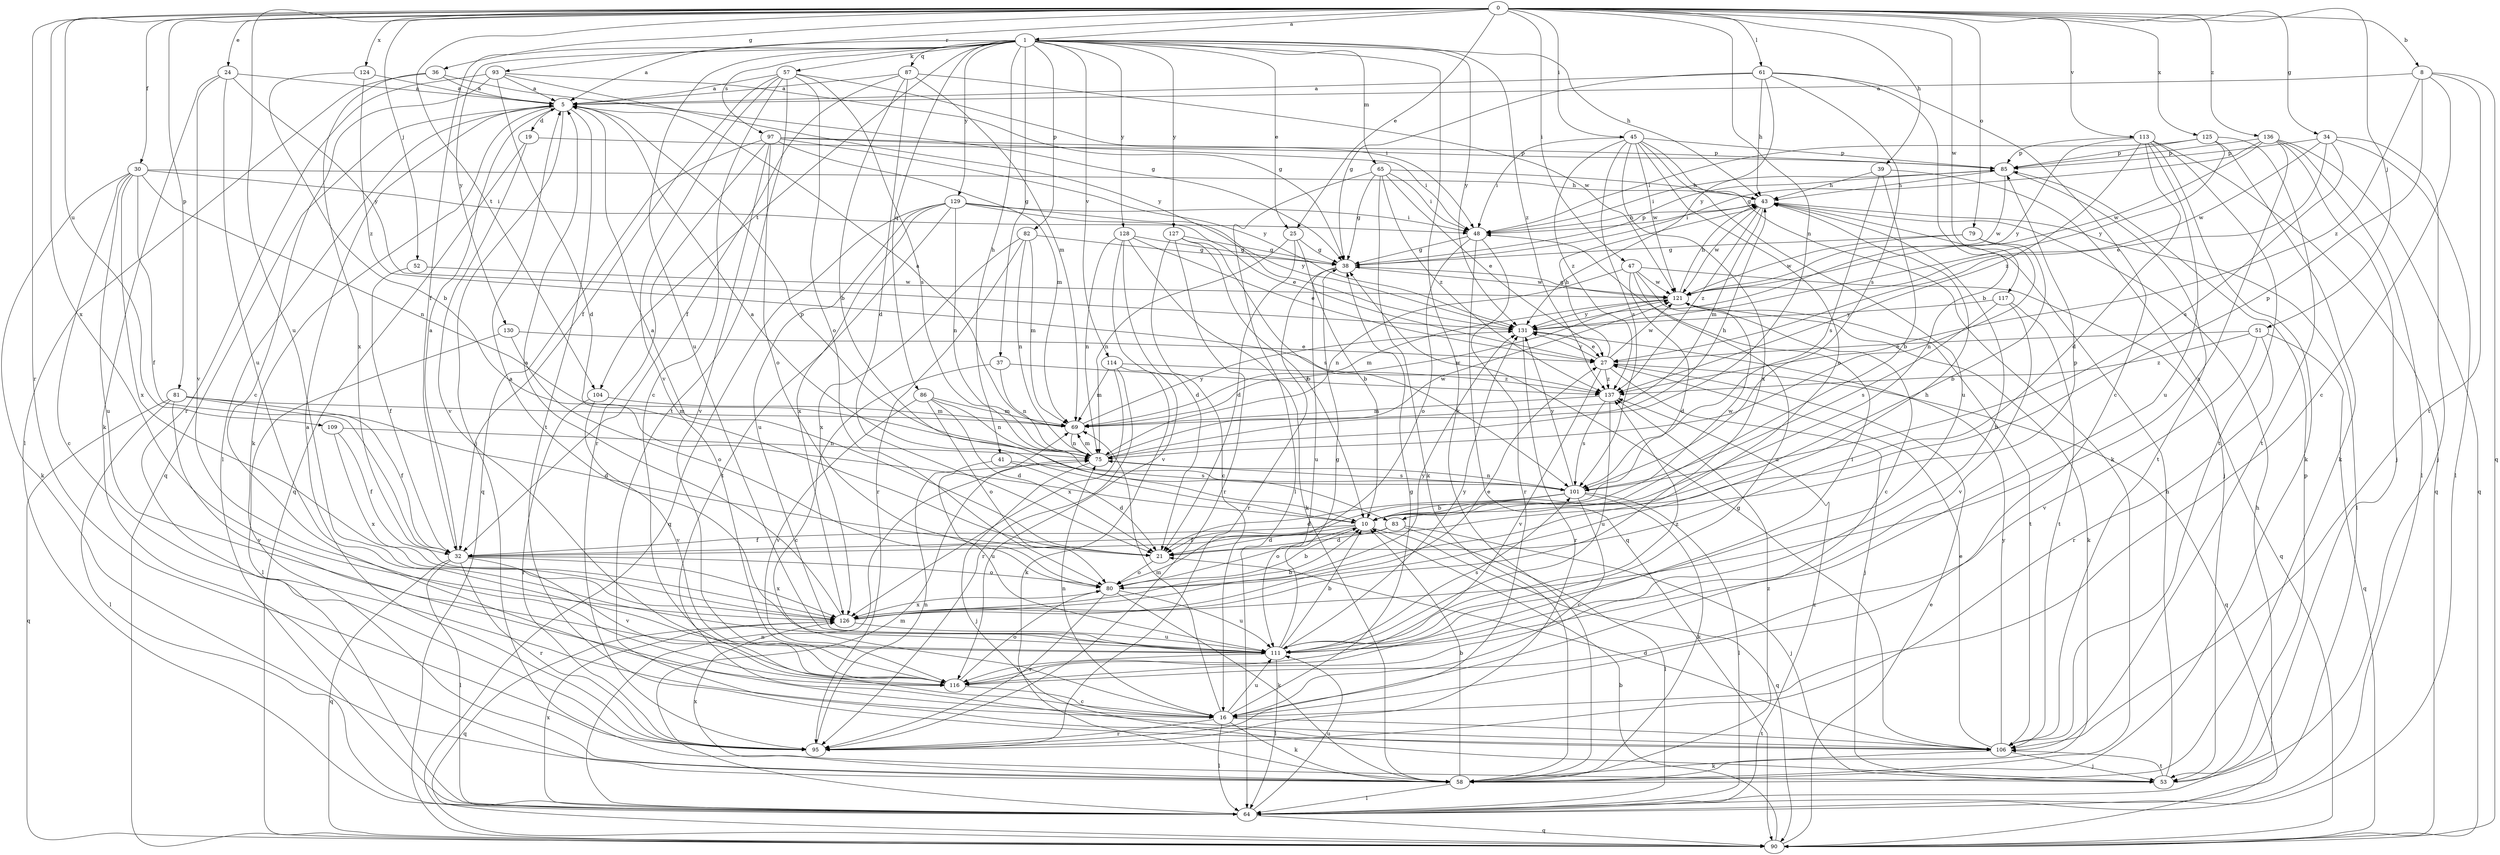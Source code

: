 strict digraph  {
0;
1;
5;
8;
10;
16;
19;
21;
24;
25;
27;
30;
32;
34;
36;
37;
38;
39;
41;
43;
45;
47;
48;
51;
52;
53;
57;
58;
61;
64;
65;
69;
75;
79;
80;
81;
82;
83;
85;
86;
87;
90;
93;
95;
97;
101;
104;
106;
109;
111;
113;
114;
116;
117;
121;
124;
125;
126;
127;
128;
129;
130;
131;
136;
137;
0 -> 1  [label=a];
0 -> 8  [label=b];
0 -> 24  [label=e];
0 -> 25  [label=e];
0 -> 30  [label=f];
0 -> 34  [label=g];
0 -> 36  [label=g];
0 -> 39  [label=h];
0 -> 45  [label=i];
0 -> 47  [label=i];
0 -> 51  [label=j];
0 -> 52  [label=j];
0 -> 61  [label=l];
0 -> 75  [label=n];
0 -> 79  [label=o];
0 -> 81  [label=p];
0 -> 93  [label=r];
0 -> 95  [label=r];
0 -> 104  [label=t];
0 -> 109  [label=u];
0 -> 111  [label=u];
0 -> 113  [label=v];
0 -> 117  [label=w];
0 -> 124  [label=x];
0 -> 125  [label=x];
0 -> 126  [label=x];
0 -> 136  [label=z];
1 -> 5  [label=a];
1 -> 25  [label=e];
1 -> 32  [label=f];
1 -> 37  [label=g];
1 -> 41  [label=h];
1 -> 43  [label=h];
1 -> 57  [label=k];
1 -> 58  [label=k];
1 -> 65  [label=m];
1 -> 82  [label=p];
1 -> 86  [label=q];
1 -> 87  [label=q];
1 -> 97  [label=s];
1 -> 104  [label=t];
1 -> 111  [label=u];
1 -> 114  [label=v];
1 -> 127  [label=y];
1 -> 128  [label=y];
1 -> 129  [label=y];
1 -> 130  [label=y];
1 -> 131  [label=y];
1 -> 137  [label=z];
5 -> 19  [label=d];
5 -> 53  [label=j];
5 -> 58  [label=k];
5 -> 64  [label=l];
5 -> 83  [label=p];
5 -> 90  [label=q];
5 -> 106  [label=t];
8 -> 5  [label=a];
8 -> 16  [label=c];
8 -> 83  [label=p];
8 -> 90  [label=q];
8 -> 106  [label=t];
8 -> 137  [label=z];
10 -> 5  [label=a];
10 -> 21  [label=d];
10 -> 32  [label=f];
10 -> 80  [label=o];
10 -> 90  [label=q];
10 -> 121  [label=w];
16 -> 38  [label=g];
16 -> 58  [label=k];
16 -> 64  [label=l];
16 -> 69  [label=m];
16 -> 75  [label=n];
16 -> 95  [label=r];
16 -> 106  [label=t];
16 -> 111  [label=u];
19 -> 85  [label=p];
19 -> 90  [label=q];
19 -> 116  [label=v];
21 -> 5  [label=a];
21 -> 80  [label=o];
24 -> 5  [label=a];
24 -> 58  [label=k];
24 -> 111  [label=u];
24 -> 116  [label=v];
24 -> 131  [label=y];
25 -> 10  [label=b];
25 -> 21  [label=d];
25 -> 38  [label=g];
25 -> 75  [label=n];
27 -> 43  [label=h];
27 -> 53  [label=j];
27 -> 90  [label=q];
27 -> 116  [label=v];
27 -> 121  [label=w];
27 -> 131  [label=y];
27 -> 137  [label=z];
30 -> 16  [label=c];
30 -> 32  [label=f];
30 -> 43  [label=h];
30 -> 48  [label=i];
30 -> 58  [label=k];
30 -> 75  [label=n];
30 -> 111  [label=u];
30 -> 126  [label=x];
32 -> 5  [label=a];
32 -> 64  [label=l];
32 -> 80  [label=o];
32 -> 85  [label=p];
32 -> 90  [label=q];
32 -> 95  [label=r];
32 -> 116  [label=v];
32 -> 126  [label=x];
34 -> 27  [label=e];
34 -> 53  [label=j];
34 -> 64  [label=l];
34 -> 85  [label=p];
34 -> 101  [label=s];
34 -> 121  [label=w];
36 -> 5  [label=a];
36 -> 38  [label=g];
36 -> 64  [label=l];
36 -> 126  [label=x];
37 -> 16  [label=c];
37 -> 75  [label=n];
37 -> 137  [label=z];
38 -> 85  [label=p];
38 -> 95  [label=r];
38 -> 111  [label=u];
38 -> 121  [label=w];
39 -> 10  [label=b];
39 -> 43  [label=h];
39 -> 53  [label=j];
39 -> 101  [label=s];
41 -> 21  [label=d];
41 -> 101  [label=s];
41 -> 111  [label=u];
43 -> 48  [label=i];
43 -> 64  [label=l];
43 -> 69  [label=m];
43 -> 121  [label=w];
43 -> 137  [label=z];
45 -> 48  [label=i];
45 -> 58  [label=k];
45 -> 80  [label=o];
45 -> 85  [label=p];
45 -> 101  [label=s];
45 -> 111  [label=u];
45 -> 121  [label=w];
45 -> 126  [label=x];
45 -> 137  [label=z];
47 -> 16  [label=c];
47 -> 21  [label=d];
47 -> 75  [label=n];
47 -> 90  [label=q];
47 -> 111  [label=u];
47 -> 121  [label=w];
48 -> 38  [label=g];
48 -> 43  [label=h];
48 -> 80  [label=o];
48 -> 90  [label=q];
48 -> 95  [label=r];
51 -> 27  [label=e];
51 -> 90  [label=q];
51 -> 95  [label=r];
51 -> 116  [label=v];
51 -> 137  [label=z];
52 -> 32  [label=f];
52 -> 121  [label=w];
53 -> 43  [label=h];
53 -> 85  [label=p];
53 -> 106  [label=t];
57 -> 5  [label=a];
57 -> 16  [label=c];
57 -> 32  [label=f];
57 -> 48  [label=i];
57 -> 80  [label=o];
57 -> 101  [label=s];
57 -> 106  [label=t];
57 -> 116  [label=v];
58 -> 10  [label=b];
58 -> 64  [label=l];
58 -> 126  [label=x];
58 -> 137  [label=z];
61 -> 5  [label=a];
61 -> 10  [label=b];
61 -> 16  [label=c];
61 -> 38  [label=g];
61 -> 43  [label=h];
61 -> 101  [label=s];
61 -> 131  [label=y];
64 -> 43  [label=h];
64 -> 69  [label=m];
64 -> 75  [label=n];
64 -> 90  [label=q];
64 -> 111  [label=u];
64 -> 126  [label=x];
64 -> 137  [label=z];
65 -> 27  [label=e];
65 -> 38  [label=g];
65 -> 43  [label=h];
65 -> 48  [label=i];
65 -> 58  [label=k];
65 -> 64  [label=l];
65 -> 137  [label=z];
69 -> 5  [label=a];
69 -> 75  [label=n];
69 -> 121  [label=w];
69 -> 131  [label=y];
75 -> 43  [label=h];
75 -> 53  [label=j];
75 -> 69  [label=m];
75 -> 101  [label=s];
75 -> 121  [label=w];
79 -> 10  [label=b];
79 -> 38  [label=g];
79 -> 75  [label=n];
79 -> 121  [label=w];
80 -> 10  [label=b];
80 -> 43  [label=h];
80 -> 58  [label=k];
80 -> 95  [label=r];
80 -> 111  [label=u];
80 -> 126  [label=x];
81 -> 21  [label=d];
81 -> 32  [label=f];
81 -> 64  [label=l];
81 -> 69  [label=m];
81 -> 90  [label=q];
81 -> 116  [label=v];
82 -> 38  [label=g];
82 -> 69  [label=m];
82 -> 75  [label=n];
82 -> 95  [label=r];
82 -> 126  [label=x];
83 -> 21  [label=d];
83 -> 32  [label=f];
83 -> 53  [label=j];
83 -> 64  [label=l];
85 -> 43  [label=h];
85 -> 48  [label=i];
85 -> 106  [label=t];
85 -> 121  [label=w];
86 -> 21  [label=d];
86 -> 69  [label=m];
86 -> 75  [label=n];
86 -> 80  [label=o];
86 -> 116  [label=v];
87 -> 5  [label=a];
87 -> 10  [label=b];
87 -> 21  [label=d];
87 -> 32  [label=f];
87 -> 69  [label=m];
87 -> 121  [label=w];
90 -> 10  [label=b];
90 -> 27  [label=e];
93 -> 5  [label=a];
93 -> 16  [label=c];
93 -> 21  [label=d];
93 -> 38  [label=g];
93 -> 95  [label=r];
93 -> 131  [label=y];
95 -> 5  [label=a];
95 -> 75  [label=n];
97 -> 48  [label=i];
97 -> 69  [label=m];
97 -> 80  [label=o];
97 -> 85  [label=p];
97 -> 90  [label=q];
97 -> 95  [label=r];
97 -> 116  [label=v];
97 -> 131  [label=y];
101 -> 10  [label=b];
101 -> 16  [label=c];
101 -> 21  [label=d];
101 -> 58  [label=k];
101 -> 64  [label=l];
101 -> 75  [label=n];
101 -> 131  [label=y];
104 -> 69  [label=m];
104 -> 95  [label=r];
104 -> 116  [label=v];
106 -> 21  [label=d];
106 -> 27  [label=e];
106 -> 38  [label=g];
106 -> 53  [label=j];
106 -> 58  [label=k];
106 -> 131  [label=y];
109 -> 32  [label=f];
109 -> 75  [label=n];
109 -> 126  [label=x];
111 -> 5  [label=a];
111 -> 10  [label=b];
111 -> 38  [label=g];
111 -> 43  [label=h];
111 -> 64  [label=l];
111 -> 101  [label=s];
111 -> 116  [label=v];
111 -> 131  [label=y];
111 -> 137  [label=z];
113 -> 21  [label=d];
113 -> 58  [label=k];
113 -> 85  [label=p];
113 -> 90  [label=q];
113 -> 106  [label=t];
113 -> 111  [label=u];
113 -> 131  [label=y];
113 -> 137  [label=z];
114 -> 58  [label=k];
114 -> 69  [label=m];
114 -> 95  [label=r];
114 -> 126  [label=x];
114 -> 137  [label=z];
116 -> 16  [label=c];
116 -> 48  [label=i];
116 -> 80  [label=o];
117 -> 101  [label=s];
117 -> 106  [label=t];
117 -> 116  [label=v];
117 -> 131  [label=y];
121 -> 38  [label=g];
121 -> 43  [label=h];
121 -> 58  [label=k];
121 -> 69  [label=m];
121 -> 106  [label=t];
121 -> 131  [label=y];
124 -> 5  [label=a];
124 -> 10  [label=b];
124 -> 137  [label=z];
125 -> 48  [label=i];
125 -> 58  [label=k];
125 -> 85  [label=p];
125 -> 106  [label=t];
125 -> 131  [label=y];
126 -> 5  [label=a];
126 -> 10  [label=b];
126 -> 27  [label=e];
126 -> 90  [label=q];
126 -> 111  [label=u];
126 -> 131  [label=y];
127 -> 10  [label=b];
127 -> 16  [label=c];
127 -> 38  [label=g];
127 -> 95  [label=r];
127 -> 101  [label=s];
128 -> 21  [label=d];
128 -> 27  [label=e];
128 -> 38  [label=g];
128 -> 58  [label=k];
128 -> 75  [label=n];
128 -> 116  [label=v];
129 -> 27  [label=e];
129 -> 48  [label=i];
129 -> 75  [label=n];
129 -> 90  [label=q];
129 -> 106  [label=t];
129 -> 111  [label=u];
129 -> 126  [label=x];
129 -> 131  [label=y];
130 -> 27  [label=e];
130 -> 64  [label=l];
130 -> 80  [label=o];
131 -> 27  [label=e];
131 -> 95  [label=r];
136 -> 38  [label=g];
136 -> 53  [label=j];
136 -> 64  [label=l];
136 -> 85  [label=p];
136 -> 90  [label=q];
136 -> 121  [label=w];
136 -> 126  [label=x];
137 -> 69  [label=m];
137 -> 101  [label=s];
137 -> 111  [label=u];
}

